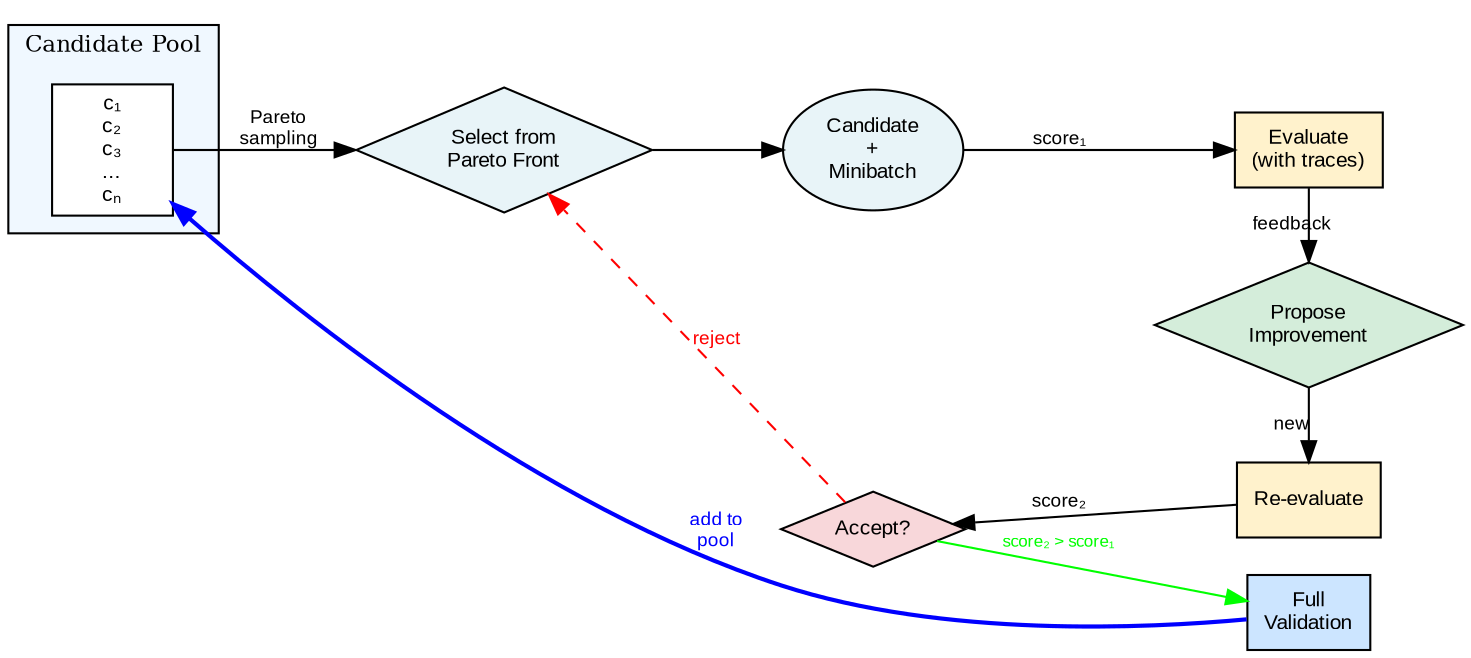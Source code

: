 digraph GEPA_Full {
    rankdir=LR;
    node [shape=box, style=rounded, fontname="Arial", fontsize=10];
    edge [fontname="Arial", fontsize=9];
    
    // Candidate Pool (on the left)
    subgraph cluster_pool {
        label="Candidate Pool";
        style=filled;
        fillcolor="#f0f8ff";
        fontsize=11;
        pool [label="c₁\nc₂\nc₃\n...\ncₙ", shape=box, style=filled, fillcolor=white, width=0.8];
    }
    
    // Selection
    select [label="Select from\nPareto Front", shape=diamond, style=filled, fillcolor="#e8f4f8"];
    
    // Main iteration flow
    start [label="Candidate\n+\nMinibatch", shape=ellipse, style=filled, fillcolor="#e8f4f8"];
    eval1 [label="Evaluate\n(with traces)", style=filled, fillcolor="#fff2cc"];
    improve [label="Propose\nImprovement", shape=diamond, style=filled, fillcolor="#d4edda"];
    eval2 [label="Re-evaluate", style=filled, fillcolor="#fff2cc"];
    accept [label="Accept?", shape=diamond, style=filled, fillcolor="#f8d7da"];
    fulleval [label="Full\nValidation", style=filled, fillcolor="#cce5ff"];
    
    // Main flow connections
    pool -> select [label="Pareto\nsampling"];
    select -> start;
    start -> eval1 [label="score₁"];
    eval1 -> improve [label="feedback"];
    improve -> eval2 [label="new"];
    eval2 -> accept [label="score₂"];
    accept -> fulleval [label="score₂ > score₁", color="green", fontcolor="green", fontsize=8];
    
    // Feedback loops
    accept -> select [label="reject", style=dashed, color="red", fontcolor="red", constraint=false];
    fulleval -> pool [label="add to\npool", style=bold, color="blue", fontcolor="blue", constraint=false];
    
    // Layout hints to keep things horizontal
    {rank=same; eval1; improve; eval2;}
    {rank=same; start; accept;}
}